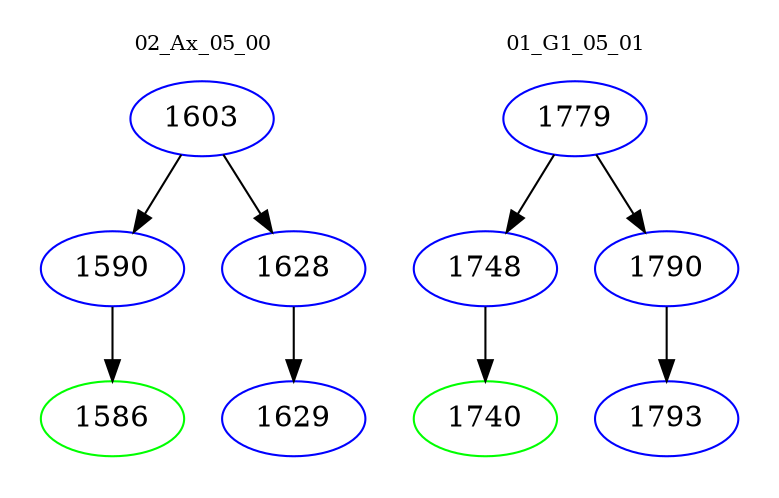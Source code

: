 digraph{
subgraph cluster_0 {
color = white
label = "02_Ax_05_00";
fontsize=10;
T0_1603 [label="1603", color="blue"]
T0_1603 -> T0_1590 [color="black"]
T0_1590 [label="1590", color="blue"]
T0_1590 -> T0_1586 [color="black"]
T0_1586 [label="1586", color="green"]
T0_1603 -> T0_1628 [color="black"]
T0_1628 [label="1628", color="blue"]
T0_1628 -> T0_1629 [color="black"]
T0_1629 [label="1629", color="blue"]
}
subgraph cluster_1 {
color = white
label = "01_G1_05_01";
fontsize=10;
T1_1779 [label="1779", color="blue"]
T1_1779 -> T1_1748 [color="black"]
T1_1748 [label="1748", color="blue"]
T1_1748 -> T1_1740 [color="black"]
T1_1740 [label="1740", color="green"]
T1_1779 -> T1_1790 [color="black"]
T1_1790 [label="1790", color="blue"]
T1_1790 -> T1_1793 [color="black"]
T1_1793 [label="1793", color="blue"]
}
}
